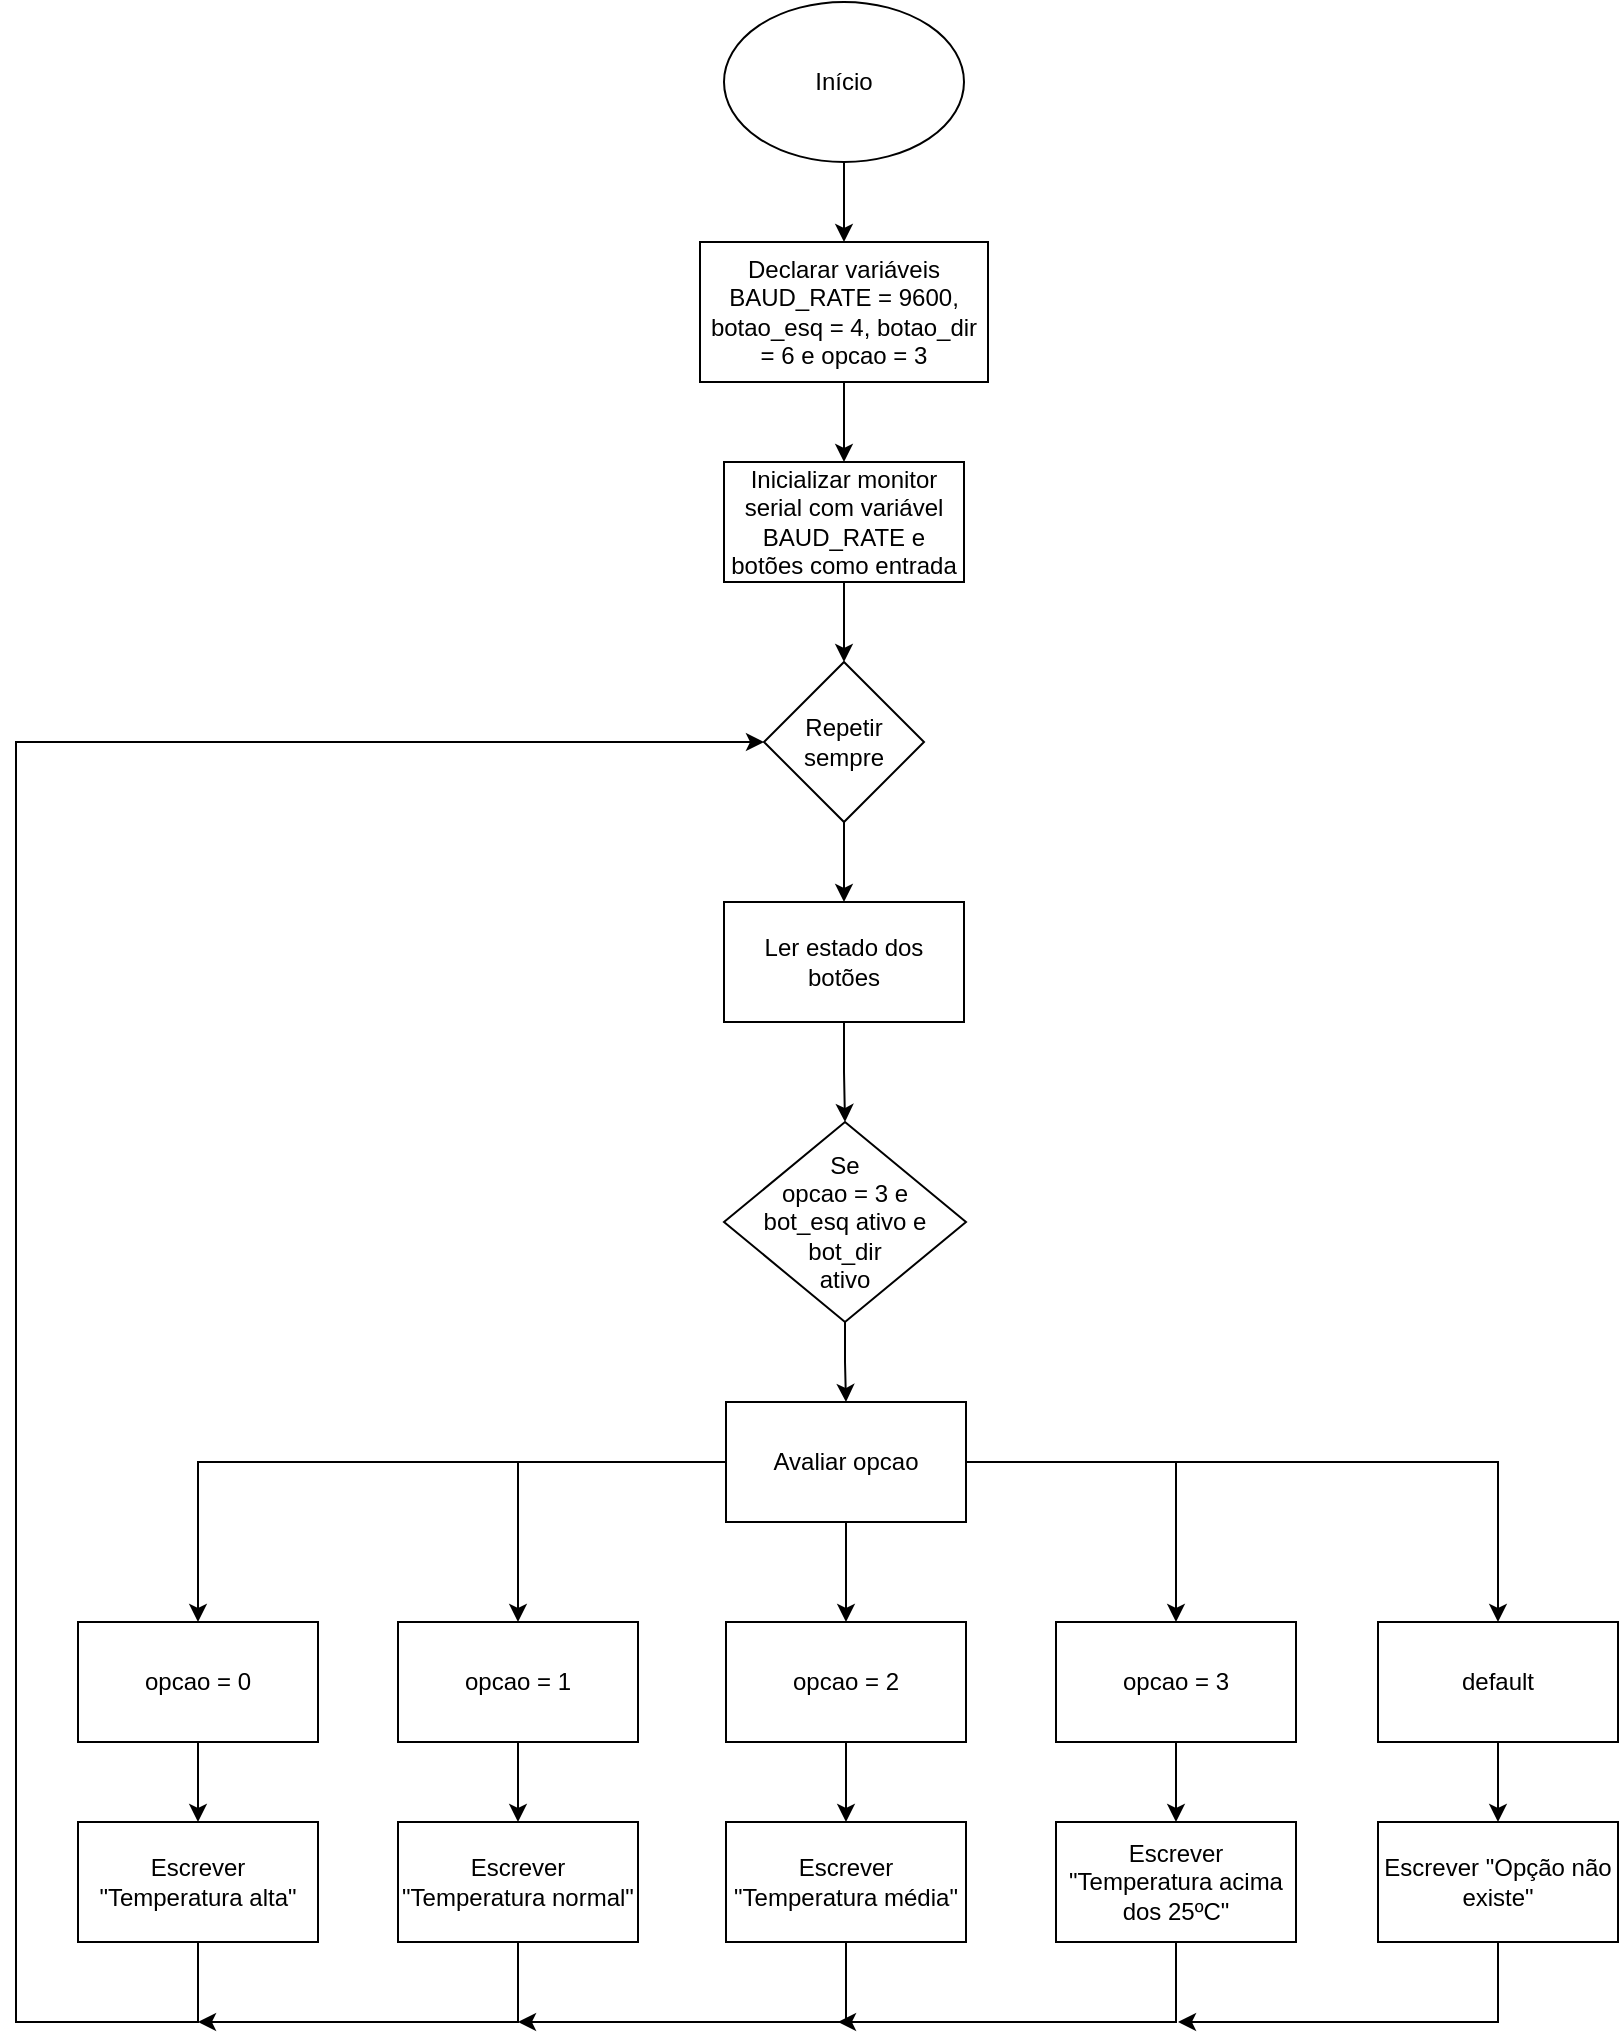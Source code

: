 <mxfile version="28.2.5">
  <diagram name="Página-1" id="gy2yo7RkpKanjK4BpiVM">
    <mxGraphModel dx="599" dy="849" grid="1" gridSize="10" guides="1" tooltips="1" connect="1" arrows="1" fold="1" page="1" pageScale="1" pageWidth="827" pageHeight="1169" math="0" shadow="0">
      <root>
        <mxCell id="0" />
        <mxCell id="1" parent="0" />
        <mxCell id="s2uIdZ-xBV_o9WMeRKXz-3" style="edgeStyle=orthogonalEdgeStyle;rounded=0;orthogonalLoop=1;jettySize=auto;html=1;entryX=0.5;entryY=0;entryDx=0;entryDy=0;" parent="1" source="s2uIdZ-xBV_o9WMeRKXz-1" target="s2uIdZ-xBV_o9WMeRKXz-2" edge="1">
          <mxGeometry relative="1" as="geometry" />
        </mxCell>
        <mxCell id="s2uIdZ-xBV_o9WMeRKXz-1" value="Início" style="ellipse;whiteSpace=wrap;html=1;" parent="1" vertex="1">
          <mxGeometry x="367" y="40" width="120" height="80" as="geometry" />
        </mxCell>
        <mxCell id="s2uIdZ-xBV_o9WMeRKXz-5" style="edgeStyle=orthogonalEdgeStyle;rounded=0;orthogonalLoop=1;jettySize=auto;html=1;entryX=0.5;entryY=0;entryDx=0;entryDy=0;" parent="1" source="s2uIdZ-xBV_o9WMeRKXz-2" target="s2uIdZ-xBV_o9WMeRKXz-4" edge="1">
          <mxGeometry relative="1" as="geometry" />
        </mxCell>
        <mxCell id="s2uIdZ-xBV_o9WMeRKXz-2" value="Declarar variáveis BAUD_RATE = 9600, botao_esq = 4, botao_dir = 6 e opcao = 3" style="rounded=0;whiteSpace=wrap;html=1;" parent="1" vertex="1">
          <mxGeometry x="355" y="160" width="144" height="70" as="geometry" />
        </mxCell>
        <mxCell id="s2uIdZ-xBV_o9WMeRKXz-7" style="edgeStyle=orthogonalEdgeStyle;rounded=0;orthogonalLoop=1;jettySize=auto;html=1;entryX=0.5;entryY=0;entryDx=0;entryDy=0;" parent="1" source="s2uIdZ-xBV_o9WMeRKXz-4" target="s2uIdZ-xBV_o9WMeRKXz-6" edge="1">
          <mxGeometry relative="1" as="geometry" />
        </mxCell>
        <mxCell id="s2uIdZ-xBV_o9WMeRKXz-4" value="Inicializar monitor serial com variável BAUD_RATE e botões como entrada" style="rounded=0;whiteSpace=wrap;html=1;" parent="1" vertex="1">
          <mxGeometry x="367" y="270" width="120" height="60" as="geometry" />
        </mxCell>
        <mxCell id="TqxFVQF689-p-tT-SHE2-9" style="edgeStyle=orthogonalEdgeStyle;rounded=0;orthogonalLoop=1;jettySize=auto;html=1;entryX=0.5;entryY=0;entryDx=0;entryDy=0;" parent="1" source="s2uIdZ-xBV_o9WMeRKXz-6" target="TqxFVQF689-p-tT-SHE2-7" edge="1">
          <mxGeometry relative="1" as="geometry" />
        </mxCell>
        <mxCell id="s2uIdZ-xBV_o9WMeRKXz-6" value="Repetir sempre" style="rhombus;whiteSpace=wrap;html=1;" parent="1" vertex="1">
          <mxGeometry x="387" y="370" width="80" height="80" as="geometry" />
        </mxCell>
        <mxCell id="s2uIdZ-xBV_o9WMeRKXz-14" style="edgeStyle=orthogonalEdgeStyle;rounded=0;orthogonalLoop=1;jettySize=auto;html=1;entryX=0.5;entryY=0;entryDx=0;entryDy=0;" parent="1" source="s2uIdZ-xBV_o9WMeRKXz-8" target="s2uIdZ-xBV_o9WMeRKXz-9" edge="1">
          <mxGeometry relative="1" as="geometry" />
        </mxCell>
        <mxCell id="s2uIdZ-xBV_o9WMeRKXz-15" style="edgeStyle=orthogonalEdgeStyle;rounded=0;orthogonalLoop=1;jettySize=auto;html=1;entryX=0.5;entryY=0;entryDx=0;entryDy=0;" parent="1" source="s2uIdZ-xBV_o9WMeRKXz-8" target="s2uIdZ-xBV_o9WMeRKXz-10" edge="1">
          <mxGeometry relative="1" as="geometry" />
        </mxCell>
        <mxCell id="s2uIdZ-xBV_o9WMeRKXz-16" style="edgeStyle=orthogonalEdgeStyle;rounded=0;orthogonalLoop=1;jettySize=auto;html=1;entryX=0.5;entryY=0;entryDx=0;entryDy=0;" parent="1" source="s2uIdZ-xBV_o9WMeRKXz-8" target="s2uIdZ-xBV_o9WMeRKXz-11" edge="1">
          <mxGeometry relative="1" as="geometry" />
        </mxCell>
        <mxCell id="s2uIdZ-xBV_o9WMeRKXz-17" style="edgeStyle=orthogonalEdgeStyle;rounded=0;orthogonalLoop=1;jettySize=auto;html=1;entryX=0.5;entryY=0;entryDx=0;entryDy=0;" parent="1" source="s2uIdZ-xBV_o9WMeRKXz-8" target="s2uIdZ-xBV_o9WMeRKXz-12" edge="1">
          <mxGeometry relative="1" as="geometry" />
        </mxCell>
        <mxCell id="s2uIdZ-xBV_o9WMeRKXz-18" style="edgeStyle=orthogonalEdgeStyle;rounded=0;orthogonalLoop=1;jettySize=auto;html=1;entryX=0.5;entryY=0;entryDx=0;entryDy=0;" parent="1" source="s2uIdZ-xBV_o9WMeRKXz-8" target="s2uIdZ-xBV_o9WMeRKXz-13" edge="1">
          <mxGeometry relative="1" as="geometry" />
        </mxCell>
        <mxCell id="s2uIdZ-xBV_o9WMeRKXz-8" value="Avaliar opcao" style="rounded=0;whiteSpace=wrap;html=1;" parent="1" vertex="1">
          <mxGeometry x="368" y="740" width="120" height="60" as="geometry" />
        </mxCell>
        <mxCell id="s2uIdZ-xBV_o9WMeRKXz-29" style="edgeStyle=orthogonalEdgeStyle;rounded=0;orthogonalLoop=1;jettySize=auto;html=1;entryX=0.5;entryY=0;entryDx=0;entryDy=0;" parent="1" source="s2uIdZ-xBV_o9WMeRKXz-9" target="s2uIdZ-xBV_o9WMeRKXz-24" edge="1">
          <mxGeometry relative="1" as="geometry" />
        </mxCell>
        <mxCell id="s2uIdZ-xBV_o9WMeRKXz-9" value="opcao = 0" style="rounded=0;whiteSpace=wrap;html=1;" parent="1" vertex="1">
          <mxGeometry x="44" y="850" width="120" height="60" as="geometry" />
        </mxCell>
        <mxCell id="s2uIdZ-xBV_o9WMeRKXz-30" style="edgeStyle=orthogonalEdgeStyle;rounded=0;orthogonalLoop=1;jettySize=auto;html=1;entryX=0.5;entryY=0;entryDx=0;entryDy=0;" parent="1" source="s2uIdZ-xBV_o9WMeRKXz-10" target="s2uIdZ-xBV_o9WMeRKXz-25" edge="1">
          <mxGeometry relative="1" as="geometry" />
        </mxCell>
        <mxCell id="s2uIdZ-xBV_o9WMeRKXz-10" value="opcao = 1" style="rounded=0;whiteSpace=wrap;html=1;" parent="1" vertex="1">
          <mxGeometry x="204" y="850" width="120" height="60" as="geometry" />
        </mxCell>
        <mxCell id="s2uIdZ-xBV_o9WMeRKXz-31" style="edgeStyle=orthogonalEdgeStyle;rounded=0;orthogonalLoop=1;jettySize=auto;html=1;entryX=0.5;entryY=0;entryDx=0;entryDy=0;" parent="1" source="s2uIdZ-xBV_o9WMeRKXz-11" target="s2uIdZ-xBV_o9WMeRKXz-26" edge="1">
          <mxGeometry relative="1" as="geometry" />
        </mxCell>
        <mxCell id="s2uIdZ-xBV_o9WMeRKXz-11" value="opcao = 2" style="rounded=0;whiteSpace=wrap;html=1;" parent="1" vertex="1">
          <mxGeometry x="368" y="850" width="120" height="60" as="geometry" />
        </mxCell>
        <mxCell id="s2uIdZ-xBV_o9WMeRKXz-32" style="edgeStyle=orthogonalEdgeStyle;rounded=0;orthogonalLoop=1;jettySize=auto;html=1;entryX=0.5;entryY=0;entryDx=0;entryDy=0;" parent="1" source="s2uIdZ-xBV_o9WMeRKXz-12" target="s2uIdZ-xBV_o9WMeRKXz-27" edge="1">
          <mxGeometry relative="1" as="geometry" />
        </mxCell>
        <mxCell id="s2uIdZ-xBV_o9WMeRKXz-12" value="opcao = 3" style="rounded=0;whiteSpace=wrap;html=1;" parent="1" vertex="1">
          <mxGeometry x="533" y="850" width="120" height="60" as="geometry" />
        </mxCell>
        <mxCell id="s2uIdZ-xBV_o9WMeRKXz-33" style="edgeStyle=orthogonalEdgeStyle;rounded=0;orthogonalLoop=1;jettySize=auto;html=1;entryX=0.5;entryY=0;entryDx=0;entryDy=0;" parent="1" source="s2uIdZ-xBV_o9WMeRKXz-13" target="s2uIdZ-xBV_o9WMeRKXz-28" edge="1">
          <mxGeometry relative="1" as="geometry" />
        </mxCell>
        <mxCell id="s2uIdZ-xBV_o9WMeRKXz-13" value="default" style="rounded=0;whiteSpace=wrap;html=1;" parent="1" vertex="1">
          <mxGeometry x="694" y="850" width="120" height="60" as="geometry" />
        </mxCell>
        <mxCell id="TqxFVQF689-p-tT-SHE2-11" style="edgeStyle=orthogonalEdgeStyle;rounded=0;orthogonalLoop=1;jettySize=auto;html=1;entryX=0;entryY=0.5;entryDx=0;entryDy=0;" parent="1" source="s2uIdZ-xBV_o9WMeRKXz-24" target="s2uIdZ-xBV_o9WMeRKXz-6" edge="1">
          <mxGeometry relative="1" as="geometry">
            <Array as="points">
              <mxPoint x="104" y="1050" />
              <mxPoint x="13" y="1050" />
              <mxPoint x="13" y="410" />
            </Array>
          </mxGeometry>
        </mxCell>
        <mxCell id="s2uIdZ-xBV_o9WMeRKXz-24" value="Escrever &quot;Temperatura alta&quot;" style="rounded=0;whiteSpace=wrap;html=1;" parent="1" vertex="1">
          <mxGeometry x="44" y="950" width="120" height="60" as="geometry" />
        </mxCell>
        <mxCell id="s2uIdZ-xBV_o9WMeRKXz-35" style="edgeStyle=orthogonalEdgeStyle;rounded=0;orthogonalLoop=1;jettySize=auto;html=1;" parent="1" source="s2uIdZ-xBV_o9WMeRKXz-25" edge="1">
          <mxGeometry relative="1" as="geometry">
            <mxPoint x="104" y="1050.0" as="targetPoint" />
            <Array as="points">
              <mxPoint x="264" y="1050" />
            </Array>
          </mxGeometry>
        </mxCell>
        <mxCell id="s2uIdZ-xBV_o9WMeRKXz-25" value="Escrever &quot;Temperatura normal&quot;" style="rounded=0;whiteSpace=wrap;html=1;" parent="1" vertex="1">
          <mxGeometry x="204" y="950" width="120" height="60" as="geometry" />
        </mxCell>
        <mxCell id="s2uIdZ-xBV_o9WMeRKXz-36" style="edgeStyle=orthogonalEdgeStyle;rounded=0;orthogonalLoop=1;jettySize=auto;html=1;" parent="1" source="s2uIdZ-xBV_o9WMeRKXz-26" edge="1">
          <mxGeometry relative="1" as="geometry">
            <mxPoint x="264.0" y="1050.0" as="targetPoint" />
            <Array as="points">
              <mxPoint x="428" y="1050" />
            </Array>
          </mxGeometry>
        </mxCell>
        <mxCell id="s2uIdZ-xBV_o9WMeRKXz-26" value="Escrever &quot;Temperatura média&quot;" style="rounded=0;whiteSpace=wrap;html=1;" parent="1" vertex="1">
          <mxGeometry x="368" y="950" width="120" height="60" as="geometry" />
        </mxCell>
        <mxCell id="s2uIdZ-xBV_o9WMeRKXz-37" style="edgeStyle=orthogonalEdgeStyle;rounded=0;orthogonalLoop=1;jettySize=auto;html=1;" parent="1" source="s2uIdZ-xBV_o9WMeRKXz-27" edge="1">
          <mxGeometry relative="1" as="geometry">
            <mxPoint x="424" y="1050.0" as="targetPoint" />
            <Array as="points">
              <mxPoint x="593" y="1050" />
            </Array>
          </mxGeometry>
        </mxCell>
        <mxCell id="s2uIdZ-xBV_o9WMeRKXz-27" value="Escrever &quot;Temperatura acima dos 25ºC&quot;" style="rounded=0;whiteSpace=wrap;html=1;" parent="1" vertex="1">
          <mxGeometry x="533" y="950" width="120" height="60" as="geometry" />
        </mxCell>
        <mxCell id="s2uIdZ-xBV_o9WMeRKXz-38" style="edgeStyle=orthogonalEdgeStyle;rounded=0;orthogonalLoop=1;jettySize=auto;html=1;" parent="1" source="s2uIdZ-xBV_o9WMeRKXz-28" edge="1">
          <mxGeometry relative="1" as="geometry">
            <mxPoint x="594" y="1050.0" as="targetPoint" />
            <Array as="points">
              <mxPoint x="754" y="1050" />
            </Array>
          </mxGeometry>
        </mxCell>
        <mxCell id="s2uIdZ-xBV_o9WMeRKXz-28" value="Escrever &quot;Opção não existe&quot;" style="rounded=0;whiteSpace=wrap;html=1;" parent="1" vertex="1">
          <mxGeometry x="694" y="950" width="120" height="60" as="geometry" />
        </mxCell>
        <mxCell id="TqxFVQF689-p-tT-SHE2-6" style="edgeStyle=orthogonalEdgeStyle;rounded=0;orthogonalLoop=1;jettySize=auto;html=1;entryX=0.5;entryY=0;entryDx=0;entryDy=0;" parent="1" source="TqxFVQF689-p-tT-SHE2-7" target="TqxFVQF689-p-tT-SHE2-8" edge="1">
          <mxGeometry relative="1" as="geometry" />
        </mxCell>
        <mxCell id="TqxFVQF689-p-tT-SHE2-7" value="Ler estado dos botões" style="rounded=0;whiteSpace=wrap;html=1;" parent="1" vertex="1">
          <mxGeometry x="367" y="490" width="120" height="60" as="geometry" />
        </mxCell>
        <mxCell id="TqxFVQF689-p-tT-SHE2-10" style="edgeStyle=orthogonalEdgeStyle;rounded=0;orthogonalLoop=1;jettySize=auto;html=1;entryX=0.5;entryY=0;entryDx=0;entryDy=0;" parent="1" source="TqxFVQF689-p-tT-SHE2-8" target="s2uIdZ-xBV_o9WMeRKXz-8" edge="1">
          <mxGeometry relative="1" as="geometry" />
        </mxCell>
        <mxCell id="TqxFVQF689-p-tT-SHE2-8" value="Se&lt;div&gt;&lt;span style=&quot;background-color: transparent; color: light-dark(rgb(0, 0, 0), rgb(255, 255, 255));&quot;&gt;opcao = 3 e&lt;/span&gt;&lt;div&gt;bot_esq ativo e bot_dir&lt;/div&gt;&lt;div&gt;ativo&lt;/div&gt;&lt;/div&gt;" style="rhombus;whiteSpace=wrap;html=1;" parent="1" vertex="1">
          <mxGeometry x="367" y="600" width="121" height="100" as="geometry" />
        </mxCell>
      </root>
    </mxGraphModel>
  </diagram>
</mxfile>
